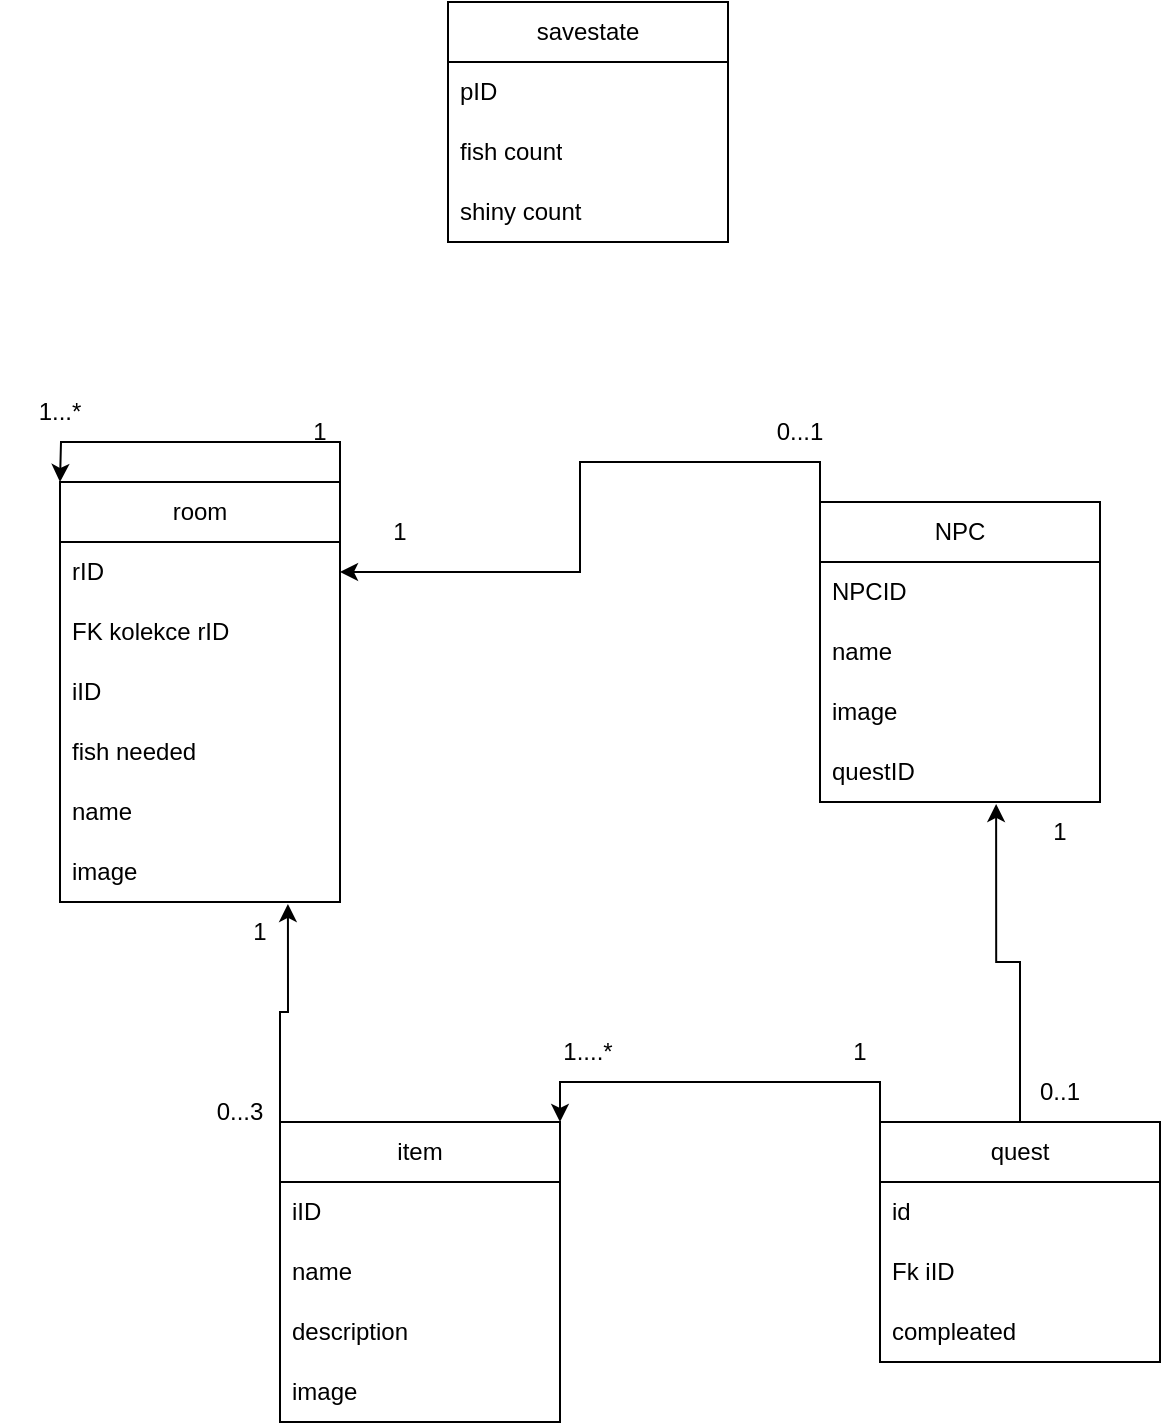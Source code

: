 <mxfile version="25.0.3">
  <diagram name="Stránka-1" id="eFZkLxad3H7s-I0S0Htv">
    <mxGraphModel dx="1434" dy="728" grid="1" gridSize="10" guides="1" tooltips="1" connect="1" arrows="1" fold="1" page="1" pageScale="1" pageWidth="827" pageHeight="1169" math="0" shadow="0">
      <root>
        <mxCell id="0" />
        <mxCell id="1" parent="0" />
        <mxCell id="2SpMKrJGkdCu7QCbetkb-1" value="savestate" style="swimlane;fontStyle=0;childLayout=stackLayout;horizontal=1;startSize=30;horizontalStack=0;resizeParent=1;resizeParentMax=0;resizeLast=0;collapsible=1;marginBottom=0;whiteSpace=wrap;html=1;" parent="1" vertex="1">
          <mxGeometry x="344" width="140" height="120" as="geometry" />
        </mxCell>
        <mxCell id="2SpMKrJGkdCu7QCbetkb-2" value="pID" style="text;strokeColor=none;fillColor=none;align=left;verticalAlign=middle;spacingLeft=4;spacingRight=4;overflow=hidden;points=[[0,0.5],[1,0.5]];portConstraint=eastwest;rotatable=0;whiteSpace=wrap;html=1;" parent="2SpMKrJGkdCu7QCbetkb-1" vertex="1">
          <mxGeometry y="30" width="140" height="30" as="geometry" />
        </mxCell>
        <mxCell id="2SpMKrJGkdCu7QCbetkb-3" value="fish count" style="text;strokeColor=none;fillColor=none;align=left;verticalAlign=middle;spacingLeft=4;spacingRight=4;overflow=hidden;points=[[0,0.5],[1,0.5]];portConstraint=eastwest;rotatable=0;whiteSpace=wrap;html=1;" parent="2SpMKrJGkdCu7QCbetkb-1" vertex="1">
          <mxGeometry y="60" width="140" height="30" as="geometry" />
        </mxCell>
        <mxCell id="2SpMKrJGkdCu7QCbetkb-4" value="shiny count" style="text;strokeColor=none;fillColor=none;align=left;verticalAlign=middle;spacingLeft=4;spacingRight=4;overflow=hidden;points=[[0,0.5],[1,0.5]];portConstraint=eastwest;rotatable=0;whiteSpace=wrap;html=1;" parent="2SpMKrJGkdCu7QCbetkb-1" vertex="1">
          <mxGeometry y="90" width="140" height="30" as="geometry" />
        </mxCell>
        <mxCell id="mEnjgehn7zLHLJ7TwsES-2" style="edgeStyle=orthogonalEdgeStyle;rounded=0;orthogonalLoop=1;jettySize=auto;html=1;exitX=1;exitY=0;exitDx=0;exitDy=0;" edge="1" parent="1" source="2SpMKrJGkdCu7QCbetkb-5">
          <mxGeometry relative="1" as="geometry">
            <mxPoint x="150" y="240" as="targetPoint" />
          </mxGeometry>
        </mxCell>
        <mxCell id="2SpMKrJGkdCu7QCbetkb-5" value="room" style="swimlane;fontStyle=0;childLayout=stackLayout;horizontal=1;startSize=30;horizontalStack=0;resizeParent=1;resizeParentMax=0;resizeLast=0;collapsible=1;marginBottom=0;whiteSpace=wrap;html=1;" parent="1" vertex="1">
          <mxGeometry x="150" y="240" width="140" height="210" as="geometry" />
        </mxCell>
        <mxCell id="2SpMKrJGkdCu7QCbetkb-6" value="rID" style="text;strokeColor=none;fillColor=none;align=left;verticalAlign=middle;spacingLeft=4;spacingRight=4;overflow=hidden;points=[[0,0.5],[1,0.5]];portConstraint=eastwest;rotatable=0;whiteSpace=wrap;html=1;" parent="2SpMKrJGkdCu7QCbetkb-5" vertex="1">
          <mxGeometry y="30" width="140" height="30" as="geometry" />
        </mxCell>
        <mxCell id="mEnjgehn7zLHLJ7TwsES-1" value="FK kolekce rID" style="text;strokeColor=none;fillColor=none;align=left;verticalAlign=middle;spacingLeft=4;spacingRight=4;overflow=hidden;points=[[0,0.5],[1,0.5]];portConstraint=eastwest;rotatable=0;whiteSpace=wrap;html=1;" vertex="1" parent="2SpMKrJGkdCu7QCbetkb-5">
          <mxGeometry y="60" width="140" height="30" as="geometry" />
        </mxCell>
        <mxCell id="mEnjgehn7zLHLJ7TwsES-9" value="iID" style="text;strokeColor=none;fillColor=none;align=left;verticalAlign=middle;spacingLeft=4;spacingRight=4;overflow=hidden;points=[[0,0.5],[1,0.5]];portConstraint=eastwest;rotatable=0;whiteSpace=wrap;html=1;" vertex="1" parent="2SpMKrJGkdCu7QCbetkb-5">
          <mxGeometry y="90" width="140" height="30" as="geometry" />
        </mxCell>
        <mxCell id="mEnjgehn7zLHLJ7TwsES-8" value="fish needed" style="text;strokeColor=none;fillColor=none;align=left;verticalAlign=middle;spacingLeft=4;spacingRight=4;overflow=hidden;points=[[0,0.5],[1,0.5]];portConstraint=eastwest;rotatable=0;whiteSpace=wrap;html=1;" vertex="1" parent="2SpMKrJGkdCu7QCbetkb-5">
          <mxGeometry y="120" width="140" height="30" as="geometry" />
        </mxCell>
        <mxCell id="2SpMKrJGkdCu7QCbetkb-7" value="name" style="text;strokeColor=none;fillColor=none;align=left;verticalAlign=middle;spacingLeft=4;spacingRight=4;overflow=hidden;points=[[0,0.5],[1,0.5]];portConstraint=eastwest;rotatable=0;whiteSpace=wrap;html=1;" parent="2SpMKrJGkdCu7QCbetkb-5" vertex="1">
          <mxGeometry y="150" width="140" height="30" as="geometry" />
        </mxCell>
        <mxCell id="2SpMKrJGkdCu7QCbetkb-8" value="image" style="text;strokeColor=none;fillColor=none;align=left;verticalAlign=middle;spacingLeft=4;spacingRight=4;overflow=hidden;points=[[0,0.5],[1,0.5]];portConstraint=eastwest;rotatable=0;whiteSpace=wrap;html=1;" parent="2SpMKrJGkdCu7QCbetkb-5" vertex="1">
          <mxGeometry y="180" width="140" height="30" as="geometry" />
        </mxCell>
        <mxCell id="2SpMKrJGkdCu7QCbetkb-33" style="edgeStyle=orthogonalEdgeStyle;rounded=0;orthogonalLoop=1;jettySize=auto;html=1;exitX=0;exitY=0;exitDx=0;exitDy=0;entryX=1;entryY=0.5;entryDx=0;entryDy=0;" parent="1" source="2SpMKrJGkdCu7QCbetkb-9" target="2SpMKrJGkdCu7QCbetkb-6" edge="1">
          <mxGeometry relative="1" as="geometry" />
        </mxCell>
        <mxCell id="2SpMKrJGkdCu7QCbetkb-9" value="NPC" style="swimlane;fontStyle=0;childLayout=stackLayout;horizontal=1;startSize=30;horizontalStack=0;resizeParent=1;resizeParentMax=0;resizeLast=0;collapsible=1;marginBottom=0;whiteSpace=wrap;html=1;" parent="1" vertex="1">
          <mxGeometry x="530" y="250" width="140" height="150" as="geometry" />
        </mxCell>
        <mxCell id="2SpMKrJGkdCu7QCbetkb-10" value="NPCID" style="text;strokeColor=none;fillColor=none;align=left;verticalAlign=middle;spacingLeft=4;spacingRight=4;overflow=hidden;points=[[0,0.5],[1,0.5]];portConstraint=eastwest;rotatable=0;whiteSpace=wrap;html=1;" parent="2SpMKrJGkdCu7QCbetkb-9" vertex="1">
          <mxGeometry y="30" width="140" height="30" as="geometry" />
        </mxCell>
        <mxCell id="2SpMKrJGkdCu7QCbetkb-11" value="name" style="text;strokeColor=none;fillColor=none;align=left;verticalAlign=middle;spacingLeft=4;spacingRight=4;overflow=hidden;points=[[0,0.5],[1,0.5]];portConstraint=eastwest;rotatable=0;whiteSpace=wrap;html=1;" parent="2SpMKrJGkdCu7QCbetkb-9" vertex="1">
          <mxGeometry y="60" width="140" height="30" as="geometry" />
        </mxCell>
        <mxCell id="2SpMKrJGkdCu7QCbetkb-12" value="image" style="text;strokeColor=none;fillColor=none;align=left;verticalAlign=middle;spacingLeft=4;spacingRight=4;overflow=hidden;points=[[0,0.5],[1,0.5]];portConstraint=eastwest;rotatable=0;whiteSpace=wrap;html=1;" parent="2SpMKrJGkdCu7QCbetkb-9" vertex="1">
          <mxGeometry y="90" width="140" height="30" as="geometry" />
        </mxCell>
        <mxCell id="2SpMKrJGkdCu7QCbetkb-24" value="questID" style="text;strokeColor=none;fillColor=none;align=left;verticalAlign=middle;spacingLeft=4;spacingRight=4;overflow=hidden;points=[[0,0.5],[1,0.5]];portConstraint=eastwest;rotatable=0;whiteSpace=wrap;html=1;" parent="2SpMKrJGkdCu7QCbetkb-9" vertex="1">
          <mxGeometry y="120" width="140" height="30" as="geometry" />
        </mxCell>
        <mxCell id="2SpMKrJGkdCu7QCbetkb-17" value="item" style="swimlane;fontStyle=0;childLayout=stackLayout;horizontal=1;startSize=30;horizontalStack=0;resizeParent=1;resizeParentMax=0;resizeLast=0;collapsible=1;marginBottom=0;whiteSpace=wrap;html=1;" parent="1" vertex="1">
          <mxGeometry x="260" y="560" width="140" height="150" as="geometry" />
        </mxCell>
        <mxCell id="2SpMKrJGkdCu7QCbetkb-18" value="iID" style="text;strokeColor=none;fillColor=none;align=left;verticalAlign=middle;spacingLeft=4;spacingRight=4;overflow=hidden;points=[[0,0.5],[1,0.5]];portConstraint=eastwest;rotatable=0;whiteSpace=wrap;html=1;" parent="2SpMKrJGkdCu7QCbetkb-17" vertex="1">
          <mxGeometry y="30" width="140" height="30" as="geometry" />
        </mxCell>
        <mxCell id="2SpMKrJGkdCu7QCbetkb-19" value="name" style="text;strokeColor=none;fillColor=none;align=left;verticalAlign=middle;spacingLeft=4;spacingRight=4;overflow=hidden;points=[[0,0.5],[1,0.5]];portConstraint=eastwest;rotatable=0;whiteSpace=wrap;html=1;" parent="2SpMKrJGkdCu7QCbetkb-17" vertex="1">
          <mxGeometry y="60" width="140" height="30" as="geometry" />
        </mxCell>
        <mxCell id="2SpMKrJGkdCu7QCbetkb-22" value="description" style="text;strokeColor=none;fillColor=none;align=left;verticalAlign=middle;spacingLeft=4;spacingRight=4;overflow=hidden;points=[[0,0.5],[1,0.5]];portConstraint=eastwest;rotatable=0;whiteSpace=wrap;html=1;" parent="2SpMKrJGkdCu7QCbetkb-17" vertex="1">
          <mxGeometry y="90" width="140" height="30" as="geometry" />
        </mxCell>
        <mxCell id="2SpMKrJGkdCu7QCbetkb-20" value="image" style="text;strokeColor=none;fillColor=none;align=left;verticalAlign=middle;spacingLeft=4;spacingRight=4;overflow=hidden;points=[[0,0.5],[1,0.5]];portConstraint=eastwest;rotatable=0;whiteSpace=wrap;html=1;" parent="2SpMKrJGkdCu7QCbetkb-17" vertex="1">
          <mxGeometry y="120" width="140" height="30" as="geometry" />
        </mxCell>
        <mxCell id="mEnjgehn7zLHLJ7TwsES-5" style="edgeStyle=orthogonalEdgeStyle;rounded=0;orthogonalLoop=1;jettySize=auto;html=1;exitX=0;exitY=0;exitDx=0;exitDy=0;entryX=1;entryY=0;entryDx=0;entryDy=0;" edge="1" parent="1" source="2SpMKrJGkdCu7QCbetkb-26" target="2SpMKrJGkdCu7QCbetkb-17">
          <mxGeometry relative="1" as="geometry" />
        </mxCell>
        <mxCell id="2SpMKrJGkdCu7QCbetkb-26" value="quest" style="swimlane;fontStyle=0;childLayout=stackLayout;horizontal=1;startSize=30;horizontalStack=0;resizeParent=1;resizeParentMax=0;resizeLast=0;collapsible=1;marginBottom=0;whiteSpace=wrap;html=1;" parent="1" vertex="1">
          <mxGeometry x="560" y="560" width="140" height="120" as="geometry" />
        </mxCell>
        <mxCell id="2SpMKrJGkdCu7QCbetkb-27" value="id" style="text;strokeColor=none;fillColor=none;align=left;verticalAlign=middle;spacingLeft=4;spacingRight=4;overflow=hidden;points=[[0,0.5],[1,0.5]];portConstraint=eastwest;rotatable=0;whiteSpace=wrap;html=1;" parent="2SpMKrJGkdCu7QCbetkb-26" vertex="1">
          <mxGeometry y="30" width="140" height="30" as="geometry" />
        </mxCell>
        <mxCell id="2SpMKrJGkdCu7QCbetkb-28" value="Fk iID" style="text;strokeColor=none;fillColor=none;align=left;verticalAlign=middle;spacingLeft=4;spacingRight=4;overflow=hidden;points=[[0,0.5],[1,0.5]];portConstraint=eastwest;rotatable=0;whiteSpace=wrap;html=1;" parent="2SpMKrJGkdCu7QCbetkb-26" vertex="1">
          <mxGeometry y="60" width="140" height="30" as="geometry" />
        </mxCell>
        <mxCell id="2SpMKrJGkdCu7QCbetkb-29" value="compleated" style="text;strokeColor=none;fillColor=none;align=left;verticalAlign=middle;spacingLeft=4;spacingRight=4;overflow=hidden;points=[[0,0.5],[1,0.5]];portConstraint=eastwest;rotatable=0;whiteSpace=wrap;html=1;" parent="2SpMKrJGkdCu7QCbetkb-26" vertex="1">
          <mxGeometry y="90" width="140" height="30" as="geometry" />
        </mxCell>
        <mxCell id="2SpMKrJGkdCu7QCbetkb-30" style="edgeStyle=orthogonalEdgeStyle;rounded=0;orthogonalLoop=1;jettySize=auto;html=1;exitX=0.5;exitY=0;exitDx=0;exitDy=0;entryX=0.629;entryY=1.033;entryDx=0;entryDy=0;entryPerimeter=0;" parent="1" source="2SpMKrJGkdCu7QCbetkb-26" target="2SpMKrJGkdCu7QCbetkb-24" edge="1">
          <mxGeometry relative="1" as="geometry" />
        </mxCell>
        <mxCell id="2SpMKrJGkdCu7QCbetkb-31" value="1" style="text;html=1;align=center;verticalAlign=middle;whiteSpace=wrap;rounded=0;" parent="1" vertex="1">
          <mxGeometry x="620" y="400" width="60" height="30" as="geometry" />
        </mxCell>
        <mxCell id="2SpMKrJGkdCu7QCbetkb-32" value="0..1" style="text;html=1;align=center;verticalAlign=middle;whiteSpace=wrap;rounded=0;" parent="1" vertex="1">
          <mxGeometry x="620" y="530" width="60" height="30" as="geometry" />
        </mxCell>
        <mxCell id="2SpMKrJGkdCu7QCbetkb-34" value="1" style="text;html=1;align=center;verticalAlign=middle;whiteSpace=wrap;rounded=0;" parent="1" vertex="1">
          <mxGeometry x="290" y="250" width="60" height="30" as="geometry" />
        </mxCell>
        <mxCell id="2SpMKrJGkdCu7QCbetkb-35" value="0...&lt;span style=&quot;background-color: initial;&quot;&gt;1&lt;/span&gt;" style="text;html=1;align=center;verticalAlign=middle;whiteSpace=wrap;rounded=0;" parent="1" vertex="1">
          <mxGeometry x="490" y="200" width="60" height="30" as="geometry" />
        </mxCell>
        <mxCell id="mEnjgehn7zLHLJ7TwsES-3" value="1" style="text;html=1;align=center;verticalAlign=middle;whiteSpace=wrap;rounded=0;" vertex="1" parent="1">
          <mxGeometry x="250" y="200" width="60" height="30" as="geometry" />
        </mxCell>
        <mxCell id="mEnjgehn7zLHLJ7TwsES-4" value="1...*" style="text;html=1;align=center;verticalAlign=middle;whiteSpace=wrap;rounded=0;" vertex="1" parent="1">
          <mxGeometry x="120" y="190" width="60" height="30" as="geometry" />
        </mxCell>
        <mxCell id="mEnjgehn7zLHLJ7TwsES-6" value="1....*" style="text;html=1;align=center;verticalAlign=middle;whiteSpace=wrap;rounded=0;" vertex="1" parent="1">
          <mxGeometry x="384" y="510" width="60" height="30" as="geometry" />
        </mxCell>
        <mxCell id="mEnjgehn7zLHLJ7TwsES-7" value="1" style="text;html=1;align=center;verticalAlign=middle;whiteSpace=wrap;rounded=0;" vertex="1" parent="1">
          <mxGeometry x="520" y="510" width="60" height="30" as="geometry" />
        </mxCell>
        <mxCell id="mEnjgehn7zLHLJ7TwsES-10" style="edgeStyle=orthogonalEdgeStyle;rounded=0;orthogonalLoop=1;jettySize=auto;html=1;exitX=0;exitY=0;exitDx=0;exitDy=0;entryX=0.814;entryY=1.033;entryDx=0;entryDy=0;entryPerimeter=0;" edge="1" parent="1" source="2SpMKrJGkdCu7QCbetkb-17" target="2SpMKrJGkdCu7QCbetkb-8">
          <mxGeometry relative="1" as="geometry" />
        </mxCell>
        <mxCell id="mEnjgehn7zLHLJ7TwsES-11" value="1" style="text;html=1;align=center;verticalAlign=middle;whiteSpace=wrap;rounded=0;" vertex="1" parent="1">
          <mxGeometry x="220" y="450" width="60" height="30" as="geometry" />
        </mxCell>
        <mxCell id="mEnjgehn7zLHLJ7TwsES-12" value="0...3" style="text;html=1;align=center;verticalAlign=middle;whiteSpace=wrap;rounded=0;" vertex="1" parent="1">
          <mxGeometry x="210" y="540" width="60" height="30" as="geometry" />
        </mxCell>
      </root>
    </mxGraphModel>
  </diagram>
</mxfile>
